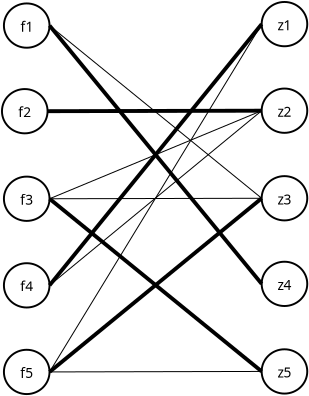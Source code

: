 <?xml version="1.0" encoding="UTF-8"?>
<dia:diagram xmlns:dia="http://www.lysator.liu.se/~alla/dia/">
  <dia:layer name="Background" visible="true" active="true">
    <dia:object type="Flowchart - Ellipse" version="0" id="O0">
      <dia:attribute name="obj_pos">
        <dia:point val="5.222,3.099"/>
      </dia:attribute>
      <dia:attribute name="obj_bb">
        <dia:rectangle val="5.172,3.049;7.616,5.425"/>
      </dia:attribute>
      <dia:attribute name="elem_corner">
        <dia:point val="5.222,3.099"/>
      </dia:attribute>
      <dia:attribute name="elem_width">
        <dia:real val="2.343"/>
      </dia:attribute>
      <dia:attribute name="elem_height">
        <dia:real val="2.276"/>
      </dia:attribute>
      <dia:attribute name="border_width">
        <dia:real val="0.1"/>
      </dia:attribute>
      <dia:attribute name="show_background">
        <dia:boolean val="true"/>
      </dia:attribute>
      <dia:attribute name="padding">
        <dia:real val="0.354"/>
      </dia:attribute>
      <dia:attribute name="text">
        <dia:composite type="text">
          <dia:attribute name="string">
            <dia:string>#f1#</dia:string>
          </dia:attribute>
          <dia:attribute name="font">
            <dia:font family="sans" style="0" name="Helvetica"/>
          </dia:attribute>
          <dia:attribute name="height">
            <dia:real val="0.882"/>
          </dia:attribute>
          <dia:attribute name="pos">
            <dia:point val="6.394,4.451"/>
          </dia:attribute>
          <dia:attribute name="color">
            <dia:color val="#000000"/>
          </dia:attribute>
          <dia:attribute name="alignment">
            <dia:enum val="1"/>
          </dia:attribute>
        </dia:composite>
      </dia:attribute>
    </dia:object>
    <dia:object type="Flowchart - Ellipse" version="0" id="O1">
      <dia:attribute name="obj_pos">
        <dia:point val="5.122,7.499"/>
      </dia:attribute>
      <dia:attribute name="obj_bb">
        <dia:rectangle val="5.072,7.449;7.516,9.824"/>
      </dia:attribute>
      <dia:attribute name="elem_corner">
        <dia:point val="5.122,7.499"/>
      </dia:attribute>
      <dia:attribute name="elem_width">
        <dia:real val="2.343"/>
      </dia:attribute>
      <dia:attribute name="elem_height">
        <dia:real val="2.276"/>
      </dia:attribute>
      <dia:attribute name="border_width">
        <dia:real val="0.1"/>
      </dia:attribute>
      <dia:attribute name="show_background">
        <dia:boolean val="true"/>
      </dia:attribute>
      <dia:attribute name="padding">
        <dia:real val="0.354"/>
      </dia:attribute>
      <dia:attribute name="text">
        <dia:composite type="text">
          <dia:attribute name="string">
            <dia:string>#f2#</dia:string>
          </dia:attribute>
          <dia:attribute name="font">
            <dia:font family="sans" style="0" name="Helvetica"/>
          </dia:attribute>
          <dia:attribute name="height">
            <dia:real val="0.882"/>
          </dia:attribute>
          <dia:attribute name="pos">
            <dia:point val="6.294,8.85"/>
          </dia:attribute>
          <dia:attribute name="color">
            <dia:color val="#000000"/>
          </dia:attribute>
          <dia:attribute name="alignment">
            <dia:enum val="1"/>
          </dia:attribute>
        </dia:composite>
      </dia:attribute>
    </dia:object>
    <dia:object type="Flowchart - Ellipse" version="0" id="O2">
      <dia:attribute name="obj_pos">
        <dia:point val="5.222,11.998"/>
      </dia:attribute>
      <dia:attribute name="obj_bb">
        <dia:rectangle val="5.172,11.948;7.616,14.324"/>
      </dia:attribute>
      <dia:attribute name="elem_corner">
        <dia:point val="5.222,11.998"/>
      </dia:attribute>
      <dia:attribute name="elem_width">
        <dia:real val="2.343"/>
      </dia:attribute>
      <dia:attribute name="elem_height">
        <dia:real val="2.276"/>
      </dia:attribute>
      <dia:attribute name="border_width">
        <dia:real val="0.1"/>
      </dia:attribute>
      <dia:attribute name="show_background">
        <dia:boolean val="true"/>
      </dia:attribute>
      <dia:attribute name="padding">
        <dia:real val="0.354"/>
      </dia:attribute>
      <dia:attribute name="text">
        <dia:composite type="text">
          <dia:attribute name="string">
            <dia:string>#f3#</dia:string>
          </dia:attribute>
          <dia:attribute name="font">
            <dia:font family="sans" style="0" name="Helvetica"/>
          </dia:attribute>
          <dia:attribute name="height">
            <dia:real val="0.882"/>
          </dia:attribute>
          <dia:attribute name="pos">
            <dia:point val="6.394,13.35"/>
          </dia:attribute>
          <dia:attribute name="color">
            <dia:color val="#000000"/>
          </dia:attribute>
          <dia:attribute name="alignment">
            <dia:enum val="1"/>
          </dia:attribute>
        </dia:composite>
      </dia:attribute>
    </dia:object>
    <dia:object type="Flowchart - Ellipse" version="0" id="O3">
      <dia:attribute name="obj_pos">
        <dia:point val="5.222,16.448"/>
      </dia:attribute>
      <dia:attribute name="obj_bb">
        <dia:rectangle val="5.172,16.398;7.616,18.773"/>
      </dia:attribute>
      <dia:attribute name="elem_corner">
        <dia:point val="5.222,16.448"/>
      </dia:attribute>
      <dia:attribute name="elem_width">
        <dia:real val="2.343"/>
      </dia:attribute>
      <dia:attribute name="elem_height">
        <dia:real val="2.276"/>
      </dia:attribute>
      <dia:attribute name="border_width">
        <dia:real val="0.1"/>
      </dia:attribute>
      <dia:attribute name="show_background">
        <dia:boolean val="true"/>
      </dia:attribute>
      <dia:attribute name="padding">
        <dia:real val="0.354"/>
      </dia:attribute>
      <dia:attribute name="text">
        <dia:composite type="text">
          <dia:attribute name="string">
            <dia:string>#f4#</dia:string>
          </dia:attribute>
          <dia:attribute name="font">
            <dia:font family="sans" style="0" name="Helvetica"/>
          </dia:attribute>
          <dia:attribute name="height">
            <dia:real val="0.882"/>
          </dia:attribute>
          <dia:attribute name="pos">
            <dia:point val="6.394,17.8"/>
          </dia:attribute>
          <dia:attribute name="color">
            <dia:color val="#000000"/>
          </dia:attribute>
          <dia:attribute name="alignment">
            <dia:enum val="1"/>
          </dia:attribute>
        </dia:composite>
      </dia:attribute>
    </dia:object>
    <dia:object type="Flowchart - Ellipse" version="0" id="O4">
      <dia:attribute name="obj_pos">
        <dia:point val="5.222,20.897"/>
      </dia:attribute>
      <dia:attribute name="obj_bb">
        <dia:rectangle val="5.172,20.847;7.616,23.223"/>
      </dia:attribute>
      <dia:attribute name="elem_corner">
        <dia:point val="5.222,20.897"/>
      </dia:attribute>
      <dia:attribute name="elem_width">
        <dia:real val="2.343"/>
      </dia:attribute>
      <dia:attribute name="elem_height">
        <dia:real val="2.276"/>
      </dia:attribute>
      <dia:attribute name="border_width">
        <dia:real val="0.1"/>
      </dia:attribute>
      <dia:attribute name="show_background">
        <dia:boolean val="true"/>
      </dia:attribute>
      <dia:attribute name="padding">
        <dia:real val="0.354"/>
      </dia:attribute>
      <dia:attribute name="text">
        <dia:composite type="text">
          <dia:attribute name="string">
            <dia:string>#f5#</dia:string>
          </dia:attribute>
          <dia:attribute name="font">
            <dia:font family="sans" style="0" name="Helvetica"/>
          </dia:attribute>
          <dia:attribute name="height">
            <dia:real val="0.882"/>
          </dia:attribute>
          <dia:attribute name="pos">
            <dia:point val="6.394,22.249"/>
          </dia:attribute>
          <dia:attribute name="color">
            <dia:color val="#000000"/>
          </dia:attribute>
          <dia:attribute name="alignment">
            <dia:enum val="1"/>
          </dia:attribute>
        </dia:composite>
      </dia:attribute>
    </dia:object>
    <dia:object type="Flowchart - Ellipse" version="0" id="O5">
      <dia:attribute name="obj_pos">
        <dia:point val="18.467,3.024"/>
      </dia:attribute>
      <dia:attribute name="obj_bb">
        <dia:rectangle val="18.417,2.974;20.861,5.349"/>
      </dia:attribute>
      <dia:attribute name="elem_corner">
        <dia:point val="18.467,3.024"/>
      </dia:attribute>
      <dia:attribute name="elem_width">
        <dia:real val="2.343"/>
      </dia:attribute>
      <dia:attribute name="elem_height">
        <dia:real val="2.276"/>
      </dia:attribute>
      <dia:attribute name="border_width">
        <dia:real val="0.1"/>
      </dia:attribute>
      <dia:attribute name="show_background">
        <dia:boolean val="true"/>
      </dia:attribute>
      <dia:attribute name="padding">
        <dia:real val="0.35"/>
      </dia:attribute>
      <dia:attribute name="text">
        <dia:composite type="text">
          <dia:attribute name="string">
            <dia:string>#z1#</dia:string>
          </dia:attribute>
          <dia:attribute name="font">
            <dia:font family="sans" style="0" name="Helvetica"/>
          </dia:attribute>
          <dia:attribute name="height">
            <dia:real val="0.882"/>
          </dia:attribute>
          <dia:attribute name="pos">
            <dia:point val="19.639,4.376"/>
          </dia:attribute>
          <dia:attribute name="color">
            <dia:color val="#000000"/>
          </dia:attribute>
          <dia:attribute name="alignment">
            <dia:enum val="1"/>
          </dia:attribute>
        </dia:composite>
      </dia:attribute>
    </dia:object>
    <dia:object type="Flowchart - Ellipse" version="0" id="O6">
      <dia:attribute name="obj_pos">
        <dia:point val="18.467,7.473"/>
      </dia:attribute>
      <dia:attribute name="obj_bb">
        <dia:rectangle val="18.417,7.423;20.861,9.799"/>
      </dia:attribute>
      <dia:attribute name="elem_corner">
        <dia:point val="18.467,7.473"/>
      </dia:attribute>
      <dia:attribute name="elem_width">
        <dia:real val="2.343"/>
      </dia:attribute>
      <dia:attribute name="elem_height">
        <dia:real val="2.276"/>
      </dia:attribute>
      <dia:attribute name="border_width">
        <dia:real val="0.1"/>
      </dia:attribute>
      <dia:attribute name="show_background">
        <dia:boolean val="true"/>
      </dia:attribute>
      <dia:attribute name="padding">
        <dia:real val="0.35"/>
      </dia:attribute>
      <dia:attribute name="text">
        <dia:composite type="text">
          <dia:attribute name="string">
            <dia:string>#z2#</dia:string>
          </dia:attribute>
          <dia:attribute name="font">
            <dia:font family="sans" style="0" name="Helvetica"/>
          </dia:attribute>
          <dia:attribute name="height">
            <dia:real val="0.882"/>
          </dia:attribute>
          <dia:attribute name="pos">
            <dia:point val="19.639,8.825"/>
          </dia:attribute>
          <dia:attribute name="color">
            <dia:color val="#000000"/>
          </dia:attribute>
          <dia:attribute name="alignment">
            <dia:enum val="1"/>
          </dia:attribute>
        </dia:composite>
      </dia:attribute>
    </dia:object>
    <dia:object type="Flowchart - Ellipse" version="0" id="O7">
      <dia:attribute name="obj_pos">
        <dia:point val="18.467,11.973"/>
      </dia:attribute>
      <dia:attribute name="obj_bb">
        <dia:rectangle val="18.417,11.923;20.861,14.299"/>
      </dia:attribute>
      <dia:attribute name="elem_corner">
        <dia:point val="18.467,11.973"/>
      </dia:attribute>
      <dia:attribute name="elem_width">
        <dia:real val="2.343"/>
      </dia:attribute>
      <dia:attribute name="elem_height">
        <dia:real val="2.276"/>
      </dia:attribute>
      <dia:attribute name="border_width">
        <dia:real val="0.1"/>
      </dia:attribute>
      <dia:attribute name="show_background">
        <dia:boolean val="true"/>
      </dia:attribute>
      <dia:attribute name="padding">
        <dia:real val="0.35"/>
      </dia:attribute>
      <dia:attribute name="text">
        <dia:composite type="text">
          <dia:attribute name="string">
            <dia:string>#z3#</dia:string>
          </dia:attribute>
          <dia:attribute name="font">
            <dia:font family="sans" style="0" name="Helvetica"/>
          </dia:attribute>
          <dia:attribute name="height">
            <dia:real val="0.882"/>
          </dia:attribute>
          <dia:attribute name="pos">
            <dia:point val="19.639,13.325"/>
          </dia:attribute>
          <dia:attribute name="color">
            <dia:color val="#000000"/>
          </dia:attribute>
          <dia:attribute name="alignment">
            <dia:enum val="1"/>
          </dia:attribute>
        </dia:composite>
      </dia:attribute>
    </dia:object>
    <dia:object type="Flowchart - Ellipse" version="0" id="O8">
      <dia:attribute name="obj_pos">
        <dia:point val="18.467,16.372"/>
      </dia:attribute>
      <dia:attribute name="obj_bb">
        <dia:rectangle val="18.417,16.323;20.861,18.698"/>
      </dia:attribute>
      <dia:attribute name="elem_corner">
        <dia:point val="18.467,16.372"/>
      </dia:attribute>
      <dia:attribute name="elem_width">
        <dia:real val="2.343"/>
      </dia:attribute>
      <dia:attribute name="elem_height">
        <dia:real val="2.276"/>
      </dia:attribute>
      <dia:attribute name="border_width">
        <dia:real val="0.1"/>
      </dia:attribute>
      <dia:attribute name="show_background">
        <dia:boolean val="true"/>
      </dia:attribute>
      <dia:attribute name="padding">
        <dia:real val="0.35"/>
      </dia:attribute>
      <dia:attribute name="text">
        <dia:composite type="text">
          <dia:attribute name="string">
            <dia:string>#z4#</dia:string>
          </dia:attribute>
          <dia:attribute name="font">
            <dia:font family="sans" style="0" name="Helvetica"/>
          </dia:attribute>
          <dia:attribute name="height">
            <dia:real val="0.882"/>
          </dia:attribute>
          <dia:attribute name="pos">
            <dia:point val="19.639,17.724"/>
          </dia:attribute>
          <dia:attribute name="color">
            <dia:color val="#000000"/>
          </dia:attribute>
          <dia:attribute name="alignment">
            <dia:enum val="1"/>
          </dia:attribute>
        </dia:composite>
      </dia:attribute>
    </dia:object>
    <dia:object type="Flowchart - Ellipse" version="0" id="O9">
      <dia:attribute name="obj_pos">
        <dia:point val="18.467,20.872"/>
      </dia:attribute>
      <dia:attribute name="obj_bb">
        <dia:rectangle val="18.417,20.822;20.861,23.198"/>
      </dia:attribute>
      <dia:attribute name="elem_corner">
        <dia:point val="18.467,20.872"/>
      </dia:attribute>
      <dia:attribute name="elem_width">
        <dia:real val="2.343"/>
      </dia:attribute>
      <dia:attribute name="elem_height">
        <dia:real val="2.276"/>
      </dia:attribute>
      <dia:attribute name="border_width">
        <dia:real val="0.1"/>
      </dia:attribute>
      <dia:attribute name="show_background">
        <dia:boolean val="true"/>
      </dia:attribute>
      <dia:attribute name="padding">
        <dia:real val="0.35"/>
      </dia:attribute>
      <dia:attribute name="text">
        <dia:composite type="text">
          <dia:attribute name="string">
            <dia:string>#z5#</dia:string>
          </dia:attribute>
          <dia:attribute name="font">
            <dia:font family="sans" style="0" name="Helvetica"/>
          </dia:attribute>
          <dia:attribute name="height">
            <dia:real val="0.882"/>
          </dia:attribute>
          <dia:attribute name="pos">
            <dia:point val="19.639,22.224"/>
          </dia:attribute>
          <dia:attribute name="color">
            <dia:color val="#000000"/>
          </dia:attribute>
          <dia:attribute name="alignment">
            <dia:enum val="1"/>
          </dia:attribute>
        </dia:composite>
      </dia:attribute>
    </dia:object>
    <dia:object type="Standard - Line" version="0" id="O10">
      <dia:attribute name="obj_pos">
        <dia:point val="7.566,4.237"/>
      </dia:attribute>
      <dia:attribute name="obj_bb">
        <dia:rectangle val="7.53,4.202;18.502,13.146"/>
      </dia:attribute>
      <dia:attribute name="conn_endpoints">
        <dia:point val="7.566,4.237"/>
        <dia:point val="18.467,13.111"/>
      </dia:attribute>
      <dia:attribute name="numcp">
        <dia:int val="1"/>
      </dia:attribute>
      <dia:attribute name="line_width">
        <dia:real val="0.05"/>
      </dia:attribute>
      <dia:connections>
        <dia:connection handle="0" to="O0" connection="0"/>
        <dia:connection handle="1" to="O7" connection="8"/>
      </dia:connections>
    </dia:object>
    <dia:object type="Standard - Line" version="0" id="O11">
      <dia:attribute name="obj_pos">
        <dia:point val="7.566,4.237"/>
      </dia:attribute>
      <dia:attribute name="obj_bb">
        <dia:rectangle val="7.425,4.096;18.608,17.651"/>
      </dia:attribute>
      <dia:attribute name="conn_endpoints">
        <dia:point val="7.566,4.237"/>
        <dia:point val="18.467,17.51"/>
      </dia:attribute>
      <dia:attribute name="numcp">
        <dia:int val="1"/>
      </dia:attribute>
      <dia:attribute name="line_width">
        <dia:real val="0.2"/>
      </dia:attribute>
      <dia:connections>
        <dia:connection handle="0" to="O0" connection="0"/>
        <dia:connection handle="1" to="O8" connection="8"/>
      </dia:connections>
    </dia:object>
    <dia:object type="Standard - Line" version="0" id="O12">
      <dia:attribute name="obj_pos">
        <dia:point val="7.466,8.636"/>
      </dia:attribute>
      <dia:attribute name="obj_bb">
        <dia:rectangle val="7.365,8.511;18.567,8.737"/>
      </dia:attribute>
      <dia:attribute name="conn_endpoints">
        <dia:point val="7.466,8.636"/>
        <dia:point val="18.467,8.611"/>
      </dia:attribute>
      <dia:attribute name="numcp">
        <dia:int val="1"/>
      </dia:attribute>
      <dia:attribute name="line_width">
        <dia:real val="0.2"/>
      </dia:attribute>
      <dia:connections>
        <dia:connection handle="0" to="O1" connection="0"/>
        <dia:connection handle="1" to="O6" connection="8"/>
      </dia:connections>
    </dia:object>
    <dia:object type="Standard - Line" version="0" id="O13">
      <dia:attribute name="obj_pos">
        <dia:point val="7.566,13.136"/>
      </dia:attribute>
      <dia:attribute name="obj_bb">
        <dia:rectangle val="7.533,8.579;18.5,13.169"/>
      </dia:attribute>
      <dia:attribute name="conn_endpoints">
        <dia:point val="7.566,13.136"/>
        <dia:point val="18.467,8.611"/>
      </dia:attribute>
      <dia:attribute name="numcp">
        <dia:int val="1"/>
      </dia:attribute>
      <dia:attribute name="line_width">
        <dia:real val="0.05"/>
      </dia:attribute>
      <dia:connections>
        <dia:connection handle="0" to="O2" connection="0"/>
        <dia:connection handle="1" to="O6" connection="8"/>
      </dia:connections>
    </dia:object>
    <dia:object type="Standard - Line" version="0" id="O14">
      <dia:attribute name="obj_pos">
        <dia:point val="7.566,13.136"/>
      </dia:attribute>
      <dia:attribute name="obj_bb">
        <dia:rectangle val="7.54,13.086;18.492,13.161"/>
      </dia:attribute>
      <dia:attribute name="conn_endpoints">
        <dia:point val="7.566,13.136"/>
        <dia:point val="18.467,13.111"/>
      </dia:attribute>
      <dia:attribute name="numcp">
        <dia:int val="1"/>
      </dia:attribute>
      <dia:attribute name="line_width">
        <dia:real val="0.05"/>
      </dia:attribute>
      <dia:connections>
        <dia:connection handle="0" to="O2" connection="0"/>
        <dia:connection handle="1" to="O7" connection="8"/>
      </dia:connections>
    </dia:object>
    <dia:object type="Standard - Line" version="0" id="O15">
      <dia:attribute name="obj_pos">
        <dia:point val="7.566,13.136"/>
      </dia:attribute>
      <dia:attribute name="obj_bb">
        <dia:rectangle val="7.425,12.995;18.608,22.151"/>
      </dia:attribute>
      <dia:attribute name="conn_endpoints">
        <dia:point val="7.566,13.136"/>
        <dia:point val="18.467,22.01"/>
      </dia:attribute>
      <dia:attribute name="numcp">
        <dia:int val="1"/>
      </dia:attribute>
      <dia:attribute name="line_width">
        <dia:real val="0.2"/>
      </dia:attribute>
      <dia:connections>
        <dia:connection handle="0" to="O2" connection="0"/>
        <dia:connection handle="1" to="O9" connection="8"/>
      </dia:connections>
    </dia:object>
    <dia:object type="Standard - Line" version="0" id="O16">
      <dia:attribute name="obj_pos">
        <dia:point val="7.566,17.585"/>
      </dia:attribute>
      <dia:attribute name="obj_bb">
        <dia:rectangle val="7.425,4.021;18.608,17.726"/>
      </dia:attribute>
      <dia:attribute name="conn_endpoints">
        <dia:point val="7.566,17.585"/>
        <dia:point val="18.467,4.162"/>
      </dia:attribute>
      <dia:attribute name="numcp">
        <dia:int val="1"/>
      </dia:attribute>
      <dia:attribute name="line_width">
        <dia:real val="0.2"/>
      </dia:attribute>
      <dia:connections>
        <dia:connection handle="0" to="O3" connection="0"/>
        <dia:connection handle="1" to="O5" connection="8"/>
      </dia:connections>
    </dia:object>
    <dia:object type="Standard - Line" version="0" id="O17">
      <dia:attribute name="obj_pos">
        <dia:point val="7.566,17.585"/>
      </dia:attribute>
      <dia:attribute name="obj_bb">
        <dia:rectangle val="7.53,8.576;18.502,17.621"/>
      </dia:attribute>
      <dia:attribute name="conn_endpoints">
        <dia:point val="7.566,17.585"/>
        <dia:point val="18.467,8.611"/>
      </dia:attribute>
      <dia:attribute name="numcp">
        <dia:int val="1"/>
      </dia:attribute>
      <dia:attribute name="line_width">
        <dia:real val="0.05"/>
      </dia:attribute>
      <dia:connections>
        <dia:connection handle="0" to="O3" connection="0"/>
        <dia:connection handle="1" to="O6" connection="8"/>
      </dia:connections>
    </dia:object>
    <dia:object type="Standard - Line" version="0" id="O18">
      <dia:attribute name="obj_pos">
        <dia:point val="7.566,22.035"/>
      </dia:attribute>
      <dia:attribute name="obj_bb">
        <dia:rectangle val="7.531,4.127;18.502,22.07"/>
      </dia:attribute>
      <dia:attribute name="conn_endpoints">
        <dia:point val="7.566,22.035"/>
        <dia:point val="18.467,4.162"/>
      </dia:attribute>
      <dia:attribute name="numcp">
        <dia:int val="1"/>
      </dia:attribute>
      <dia:attribute name="line_width">
        <dia:real val="0.05"/>
      </dia:attribute>
      <dia:connections>
        <dia:connection handle="0" to="O4" connection="0"/>
        <dia:connection handle="1" to="O5" connection="8"/>
      </dia:connections>
    </dia:object>
    <dia:object type="Standard - Line" version="0" id="O19">
      <dia:attribute name="obj_pos">
        <dia:point val="7.566,22.035"/>
      </dia:attribute>
      <dia:attribute name="obj_bb">
        <dia:rectangle val="7.425,12.97;18.608,22.176"/>
      </dia:attribute>
      <dia:attribute name="conn_endpoints">
        <dia:point val="7.566,22.035"/>
        <dia:point val="18.467,13.111"/>
      </dia:attribute>
      <dia:attribute name="numcp">
        <dia:int val="1"/>
      </dia:attribute>
      <dia:attribute name="line_width">
        <dia:real val="0.2"/>
      </dia:attribute>
      <dia:connections>
        <dia:connection handle="0" to="O4" connection="0"/>
        <dia:connection handle="1" to="O7" connection="8"/>
      </dia:connections>
    </dia:object>
    <dia:object type="Standard - Line" version="0" id="O20">
      <dia:attribute name="obj_pos">
        <dia:point val="7.566,22.035"/>
      </dia:attribute>
      <dia:attribute name="obj_bb">
        <dia:rectangle val="7.54,21.985;18.492,22.06"/>
      </dia:attribute>
      <dia:attribute name="conn_endpoints">
        <dia:point val="7.566,22.035"/>
        <dia:point val="18.467,22.01"/>
      </dia:attribute>
      <dia:attribute name="numcp">
        <dia:int val="1"/>
      </dia:attribute>
      <dia:attribute name="line_width">
        <dia:real val="0.05"/>
      </dia:attribute>
      <dia:connections>
        <dia:connection handle="0" to="O4" connection="0"/>
        <dia:connection handle="1" to="O9" connection="8"/>
      </dia:connections>
    </dia:object>
  </dia:layer>
</dia:diagram>
